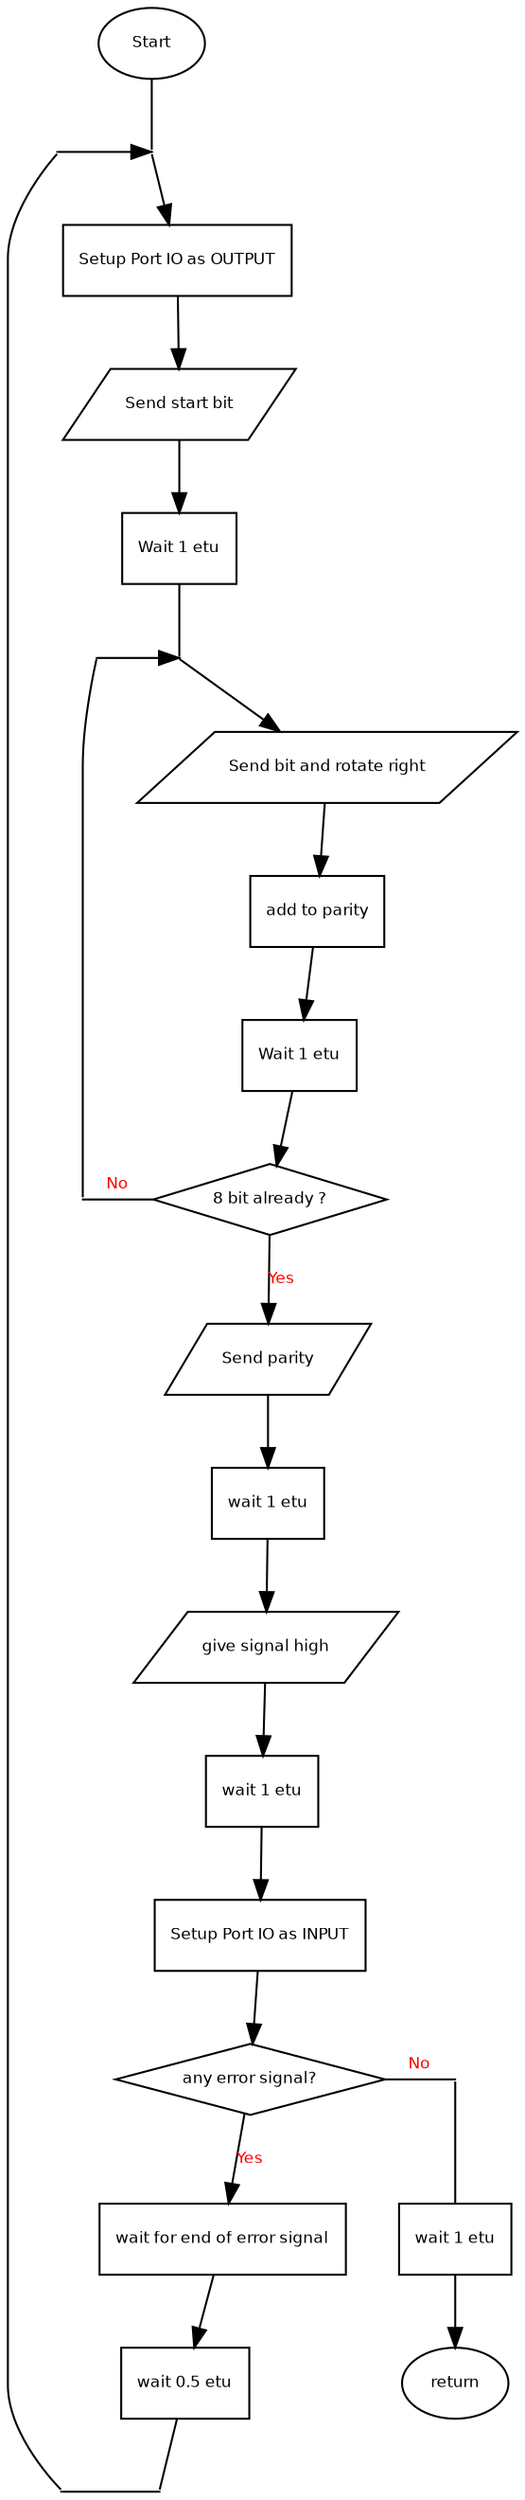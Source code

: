 digraph SendByte {

 node [
         fontname = "Bitstream Vera Sans"
         fontsize = 8
         shape = "record"
     ]

 edge [
         fontname = "Bitstream Vera Sans"
         fontsize = 8
         fontcolor = "Red"
     ]

// all blocks
start [label="Start", shape="oval"];
d00 [width=0, shape="point", label="."];
d01 [width=0, shape="point", label="."];
d02 [width=0, shape="point", label="."];
d03 [width=0, shape="point", label="."];
setup_out [label="Setup Port IO as OUTPUT", shape="box"]
send_start [label="Send start bit", shape="parallelogram"]
wait_0 [label="Wait 1 etu", shape="box"]
d10 [width=0, shape="point", label="."];
d11 [width=0, shape="point", label="."];
d12 [width=0, shape="point", label="."];
send_bit [label="Send bit and rotate right", shape="parallelogram"]
add_to_parity [label="add to parity", shape="box"]
wait_1 [label="Wait 1 etu", shape="box"]
already_8 [label="8 bit already ?", shape="diamond"]
send_parity [label="Send parity", shape="parallelogram"]
wait_2 [label="wait 1 etu", shape="box"]
signal_high [label="give signal high", shape="parallelogram"]
wait_3 [label="wait 1 etu", shape="box"]
setup_in [label="Setup Port IO as INPUT", shape="box"]
error [label="any error signal?", shape="diamond"]
d2 [width=0, shape="point", label="."];
wait_4 [label="wait 1 etu", shape="box"]
return [label="return", shape="oval"]
wait_end [label="wait for end of error signal", shape="box"]
wait_5 [label="wait 0.5 etu", shape="box"]

// relations
/* start -> setup_out */
start -> d00 [arrowhead="none"]
d00 -> setup_out
d02 -> d01 [arrowhead=none]
setup_out -> send_start
send_start -> wait_0
/* wait_0 -> send_bit */
wait_0 -> d10 [arrowhead=none];
d10 -> send_bit
send_bit -> add_to_parity
add_to_parity -> wait_1
wait_1 -> already_8
/* already_8 -> send_bit [label="No"] */
d12 -> d11 [arrowhead=none]
{rank=same; d12 -> already_8 [label="No", arrowhead=none];}
{rank=same; d11 -> d10;}
already_8 -> send_parity [label="Yes"]
send_parity -> wait_2
wait_2 -> signal_high
signal_high -> wait_3
wait_3 -> setup_in
setup_in -> error
/* error -> wait_4 [label="No"] */
{rank=same; error -> d2 [label="No", arrowhead=none];}
d2 -> wait_4 [arrowhead=none]
wait_4 -> return
error -> wait_end [label="Yes"]
wait_end -> wait_5
/* wait_5 -> setup_out */
wait_5 -> d03 [arrowhead=none];
{rank=same; d02 -> d03 [arrowhead=none];}
{rank=same; d01 -> d00 ;}

}
